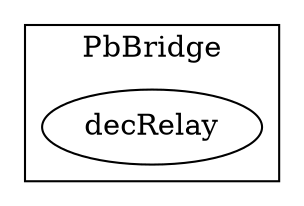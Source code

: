 strict digraph {
subgraph cluster_3472_PbBridge {
label = "PbBridge"
"3472_decRelay" [label="decRelay"]
}subgraph cluster_solidity {
label = "[Solidity]"
}
}